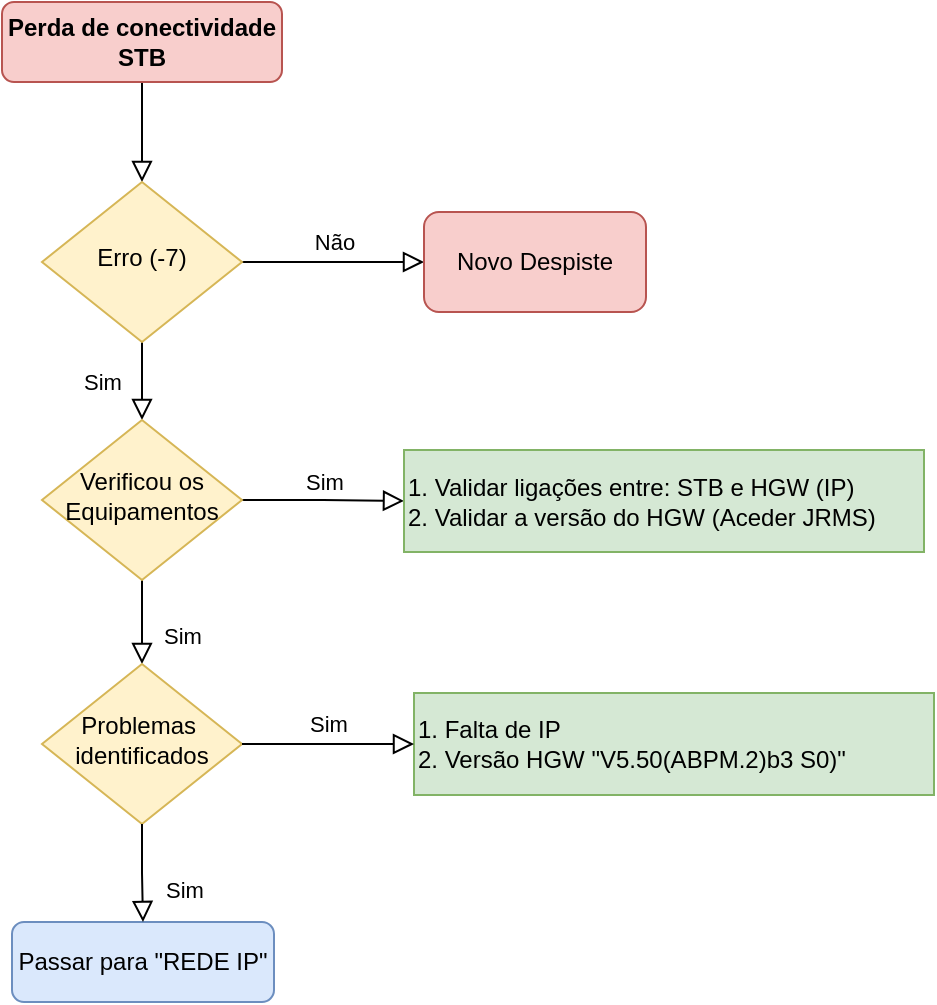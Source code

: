 <mxfile version="17.2.4" type="device"><diagram id="C5RBs43oDa-KdzZeNtuy" name="Page-1"><mxGraphModel dx="782" dy="539" grid="1" gridSize="10" guides="1" tooltips="1" connect="1" arrows="1" fold="1" page="1" pageScale="1" pageWidth="827" pageHeight="1169" math="0" shadow="0"><root><mxCell id="WIyWlLk6GJQsqaUBKTNV-0"/><mxCell id="WIyWlLk6GJQsqaUBKTNV-1" parent="WIyWlLk6GJQsqaUBKTNV-0"/><mxCell id="WIyWlLk6GJQsqaUBKTNV-2" value="" style="rounded=0;html=1;jettySize=auto;orthogonalLoop=1;fontSize=11;endArrow=block;endFill=0;endSize=8;strokeWidth=1;shadow=0;labelBackgroundColor=none;edgeStyle=orthogonalEdgeStyle;" parent="WIyWlLk6GJQsqaUBKTNV-1" source="WIyWlLk6GJQsqaUBKTNV-3" target="WIyWlLk6GJQsqaUBKTNV-6" edge="1"><mxGeometry relative="1" as="geometry"/></mxCell><mxCell id="WIyWlLk6GJQsqaUBKTNV-3" value="Perda de conectividade&lt;br&gt;STB" style="rounded=1;whiteSpace=wrap;html=1;fontSize=12;glass=0;strokeWidth=1;shadow=0;fontStyle=1;fillColor=#f8cecc;strokeColor=#b85450;" parent="WIyWlLk6GJQsqaUBKTNV-1" vertex="1"><mxGeometry x="339" y="30" width="140" height="40" as="geometry"/></mxCell><mxCell id="WIyWlLk6GJQsqaUBKTNV-4" value="Sim" style="rounded=0;html=1;jettySize=auto;orthogonalLoop=1;fontSize=11;endArrow=block;endFill=0;endSize=8;strokeWidth=1;shadow=0;labelBackgroundColor=none;edgeStyle=orthogonalEdgeStyle;" parent="WIyWlLk6GJQsqaUBKTNV-1" source="WIyWlLk6GJQsqaUBKTNV-6" target="WIyWlLk6GJQsqaUBKTNV-10" edge="1"><mxGeometry y="20" relative="1" as="geometry"><mxPoint as="offset"/></mxGeometry></mxCell><mxCell id="WIyWlLk6GJQsqaUBKTNV-5" value="Não" style="edgeStyle=orthogonalEdgeStyle;rounded=0;html=1;jettySize=auto;orthogonalLoop=1;fontSize=11;endArrow=block;endFill=0;endSize=8;strokeWidth=1;shadow=0;labelBackgroundColor=none;" parent="WIyWlLk6GJQsqaUBKTNV-1" source="WIyWlLk6GJQsqaUBKTNV-6" target="WIyWlLk6GJQsqaUBKTNV-7" edge="1"><mxGeometry y="10" relative="1" as="geometry"><mxPoint as="offset"/></mxGeometry></mxCell><mxCell id="WIyWlLk6GJQsqaUBKTNV-6" value="Erro (-7)" style="rhombus;whiteSpace=wrap;html=1;shadow=0;fontFamily=Helvetica;fontSize=12;align=center;strokeWidth=1;spacing=6;spacingTop=-4;fillColor=#fff2cc;strokeColor=#d6b656;" parent="WIyWlLk6GJQsqaUBKTNV-1" vertex="1"><mxGeometry x="359" y="120" width="100" height="80" as="geometry"/></mxCell><mxCell id="WIyWlLk6GJQsqaUBKTNV-7" value="Novo Despiste" style="rounded=1;whiteSpace=wrap;html=1;fontSize=12;glass=0;strokeWidth=1;shadow=0;fillColor=#f8cecc;strokeColor=#b85450;" parent="WIyWlLk6GJQsqaUBKTNV-1" vertex="1"><mxGeometry x="550" y="135" width="111" height="50" as="geometry"/></mxCell><mxCell id="WIyWlLk6GJQsqaUBKTNV-8" value="Sim" style="rounded=0;html=1;jettySize=auto;orthogonalLoop=1;fontSize=11;endArrow=block;endFill=0;endSize=8;strokeWidth=1;shadow=0;labelBackgroundColor=none;edgeStyle=orthogonalEdgeStyle;" parent="WIyWlLk6GJQsqaUBKTNV-1" source="WIyWlLk6GJQsqaUBKTNV-10" target="fL0yKeZ_Nnb6elbSOb_X-8" edge="1"><mxGeometry x="0.333" y="20" relative="1" as="geometry"><mxPoint as="offset"/><mxPoint x="409" y="380" as="targetPoint"/></mxGeometry></mxCell><mxCell id="WIyWlLk6GJQsqaUBKTNV-9" value="Sim" style="edgeStyle=orthogonalEdgeStyle;rounded=0;html=1;jettySize=auto;orthogonalLoop=1;fontSize=11;endArrow=block;endFill=0;endSize=8;strokeWidth=1;shadow=0;labelBackgroundColor=none;" parent="WIyWlLk6GJQsqaUBKTNV-1" source="WIyWlLk6GJQsqaUBKTNV-10" target="fL0yKeZ_Nnb6elbSOb_X-6" edge="1"><mxGeometry y="10" relative="1" as="geometry"><mxPoint as="offset"/><mxPoint x="509" y="280" as="targetPoint"/></mxGeometry></mxCell><mxCell id="WIyWlLk6GJQsqaUBKTNV-10" value="Verificou os Equipamentos" style="rhombus;whiteSpace=wrap;html=1;shadow=0;fontFamily=Helvetica;fontSize=12;align=center;strokeWidth=1;spacing=6;spacingTop=-4;fillColor=#fff2cc;strokeColor=#d6b656;" parent="WIyWlLk6GJQsqaUBKTNV-1" vertex="1"><mxGeometry x="359" y="239" width="100" height="80" as="geometry"/></mxCell><mxCell id="fL0yKeZ_Nnb6elbSOb_X-5" value="Passar para &quot;REDE IP&quot;" style="rounded=1;whiteSpace=wrap;html=1;fontSize=12;glass=0;strokeWidth=1;shadow=0;fillColor=#dae8fc;strokeColor=#6c8ebf;" vertex="1" parent="WIyWlLk6GJQsqaUBKTNV-1"><mxGeometry x="344" y="490" width="131" height="40" as="geometry"/></mxCell><mxCell id="fL0yKeZ_Nnb6elbSOb_X-6" value="1. Validar ligações entre: STB e HGW (IP)&lt;br&gt;2. Validar a versão do HGW (Aceder JRMS)" style="rounded=1;whiteSpace=wrap;html=1;fontSize=12;glass=0;strokeWidth=1;shadow=0;arcSize=0;align=left;fillColor=#d5e8d4;strokeColor=#82b366;" vertex="1" parent="WIyWlLk6GJQsqaUBKTNV-1"><mxGeometry x="540" y="254" width="260" height="51" as="geometry"/></mxCell><mxCell id="fL0yKeZ_Nnb6elbSOb_X-8" value="Problemas&amp;nbsp;&lt;br&gt;identificados" style="rhombus;whiteSpace=wrap;html=1;shadow=0;fontFamily=Helvetica;fontSize=12;align=center;strokeWidth=1;spacing=6;spacingTop=-4;fillColor=#fff2cc;strokeColor=#d6b656;" vertex="1" parent="WIyWlLk6GJQsqaUBKTNV-1"><mxGeometry x="359" y="361" width="100" height="80" as="geometry"/></mxCell><mxCell id="fL0yKeZ_Nnb6elbSOb_X-9" value="1. Falta de IP&lt;br&gt;2. Versão HGW &quot;V5.50(ABPM.2)b3 S0)&quot;" style="rounded=1;whiteSpace=wrap;html=1;fontSize=12;glass=0;strokeWidth=1;shadow=0;arcSize=0;align=left;fillColor=#d5e8d4;strokeColor=#82b366;" vertex="1" parent="WIyWlLk6GJQsqaUBKTNV-1"><mxGeometry x="545" y="375.5" width="260" height="51" as="geometry"/></mxCell><mxCell id="fL0yKeZ_Nnb6elbSOb_X-10" value="Sim" style="edgeStyle=orthogonalEdgeStyle;rounded=0;html=1;jettySize=auto;orthogonalLoop=1;fontSize=11;endArrow=block;endFill=0;endSize=8;strokeWidth=1;shadow=0;labelBackgroundColor=none;" edge="1" target="fL0yKeZ_Nnb6elbSOb_X-9" parent="WIyWlLk6GJQsqaUBKTNV-1" source="fL0yKeZ_Nnb6elbSOb_X-8"><mxGeometry y="10" relative="1" as="geometry"><mxPoint as="offset"/><mxPoint x="469" y="400.5" as="sourcePoint"/><mxPoint x="519" y="401.5" as="targetPoint"/></mxGeometry></mxCell><mxCell id="fL0yKeZ_Nnb6elbSOb_X-14" value="Sim" style="rounded=0;html=1;jettySize=auto;orthogonalLoop=1;fontSize=11;endArrow=block;endFill=0;endSize=8;strokeWidth=1;shadow=0;labelBackgroundColor=none;edgeStyle=orthogonalEdgeStyle;" edge="1" parent="WIyWlLk6GJQsqaUBKTNV-1" source="fL0yKeZ_Nnb6elbSOb_X-8" target="fL0yKeZ_Nnb6elbSOb_X-5"><mxGeometry x="0.333" y="20" relative="1" as="geometry"><mxPoint as="offset"/><mxPoint x="408" y="440" as="sourcePoint"/><mxPoint x="408" y="482" as="targetPoint"/></mxGeometry></mxCell></root></mxGraphModel></diagram></mxfile>